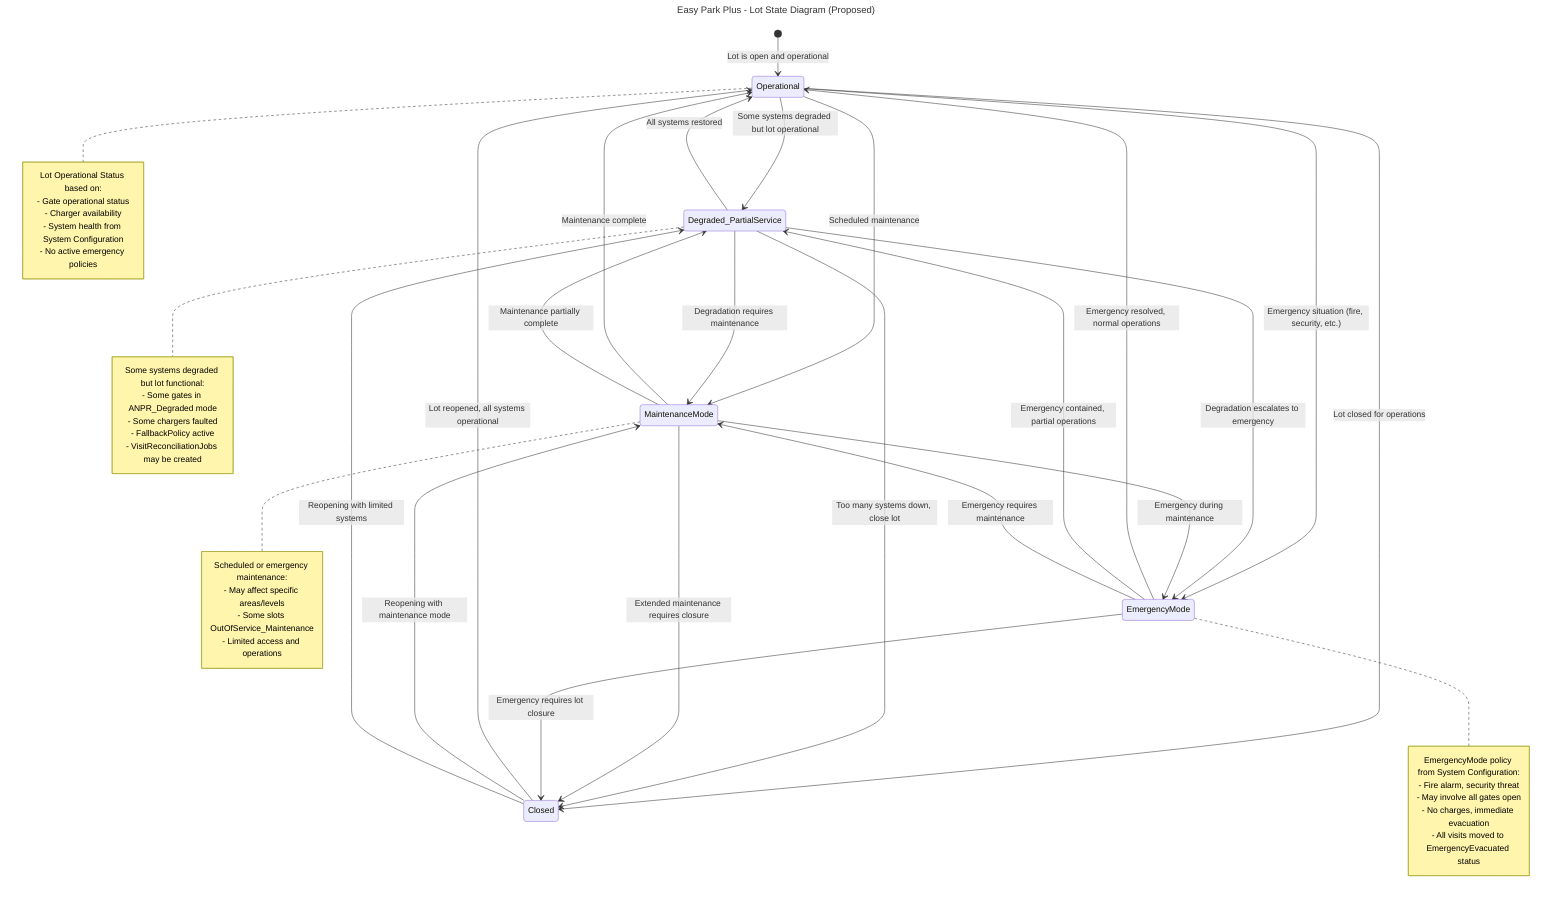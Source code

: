 ---
title: Easy Park Plus - Lot State Diagram (Proposed)
---

stateDiagram-v2
    [*] --> Operational : Lot is open and operational

    Operational --> Degraded_PartialService : Some systems degraded but lot operational
    Operational --> MaintenanceMode : Scheduled maintenance
    Operational --> EmergencyMode : Emergency situation (fire, security, etc.)
    Operational --> Closed : Lot closed for operations

    Degraded_PartialService --> Operational : All systems restored
    Degraded_PartialService --> MaintenanceMode : Degradation requires maintenance
    Degraded_PartialService --> EmergencyMode : Degradation escalates to emergency
    Degraded_PartialService --> Closed : Too many systems down, close lot

    MaintenanceMode --> Operational : Maintenance complete
    MaintenanceMode --> Degraded_PartialService : Maintenance partially complete
    MaintenanceMode --> EmergencyMode : Emergency during maintenance
    MaintenanceMode --> Closed : Extended maintenance requires closure

    EmergencyMode --> Operational : Emergency resolved, normal operations
    EmergencyMode --> Degraded_PartialService : Emergency contained, partial operations
    EmergencyMode --> MaintenanceMode : Emergency requires maintenance
    EmergencyMode --> Closed : Emergency requires lot closure

    Closed --> Operational : Lot reopened, all systems operational
    Closed --> MaintenanceMode : Reopening with maintenance mode
    Closed --> Degraded_PartialService : Reopening with limited systems

    note right of Operational
        Lot Operational Status based on:
        - Gate operational status
        - Charger availability
        - System health from System Configuration
        - No active emergency policies
    end note
    
    note right of Degraded_PartialService
        Some systems degraded but lot functional:
        - Some gates in ANPR_Degraded mode
        - Some chargers faulted
        - FallbackPolicy active
        - VisitReconciliationJobs may be created
    end note
    
    note right of EmergencyMode
        EmergencyMode policy from System Configuration:
        - Fire alarm, security threat
        - May involve all gates open
        - No charges, immediate evacuation
        - All visits moved to EmergencyEvacuated status
    end note
    
    note right of MaintenanceMode
        Scheduled or emergency maintenance:
        - May affect specific areas/levels
        - Some slots OutOfService_Maintenance
        - Limited access and operations
    end note